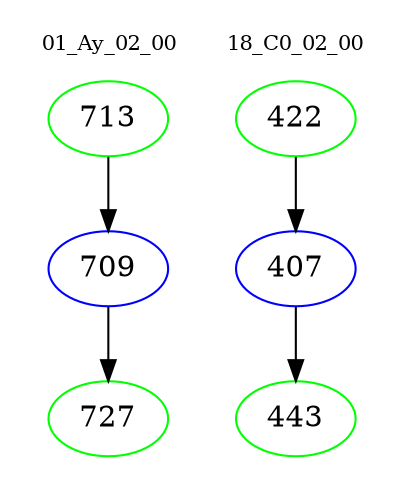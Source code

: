 digraph{
subgraph cluster_0 {
color = white
label = "01_Ay_02_00";
fontsize=10;
T0_713 [label="713", color="green"]
T0_713 -> T0_709 [color="black"]
T0_709 [label="709", color="blue"]
T0_709 -> T0_727 [color="black"]
T0_727 [label="727", color="green"]
}
subgraph cluster_1 {
color = white
label = "18_C0_02_00";
fontsize=10;
T1_422 [label="422", color="green"]
T1_422 -> T1_407 [color="black"]
T1_407 [label="407", color="blue"]
T1_407 -> T1_443 [color="black"]
T1_443 [label="443", color="green"]
}
}
